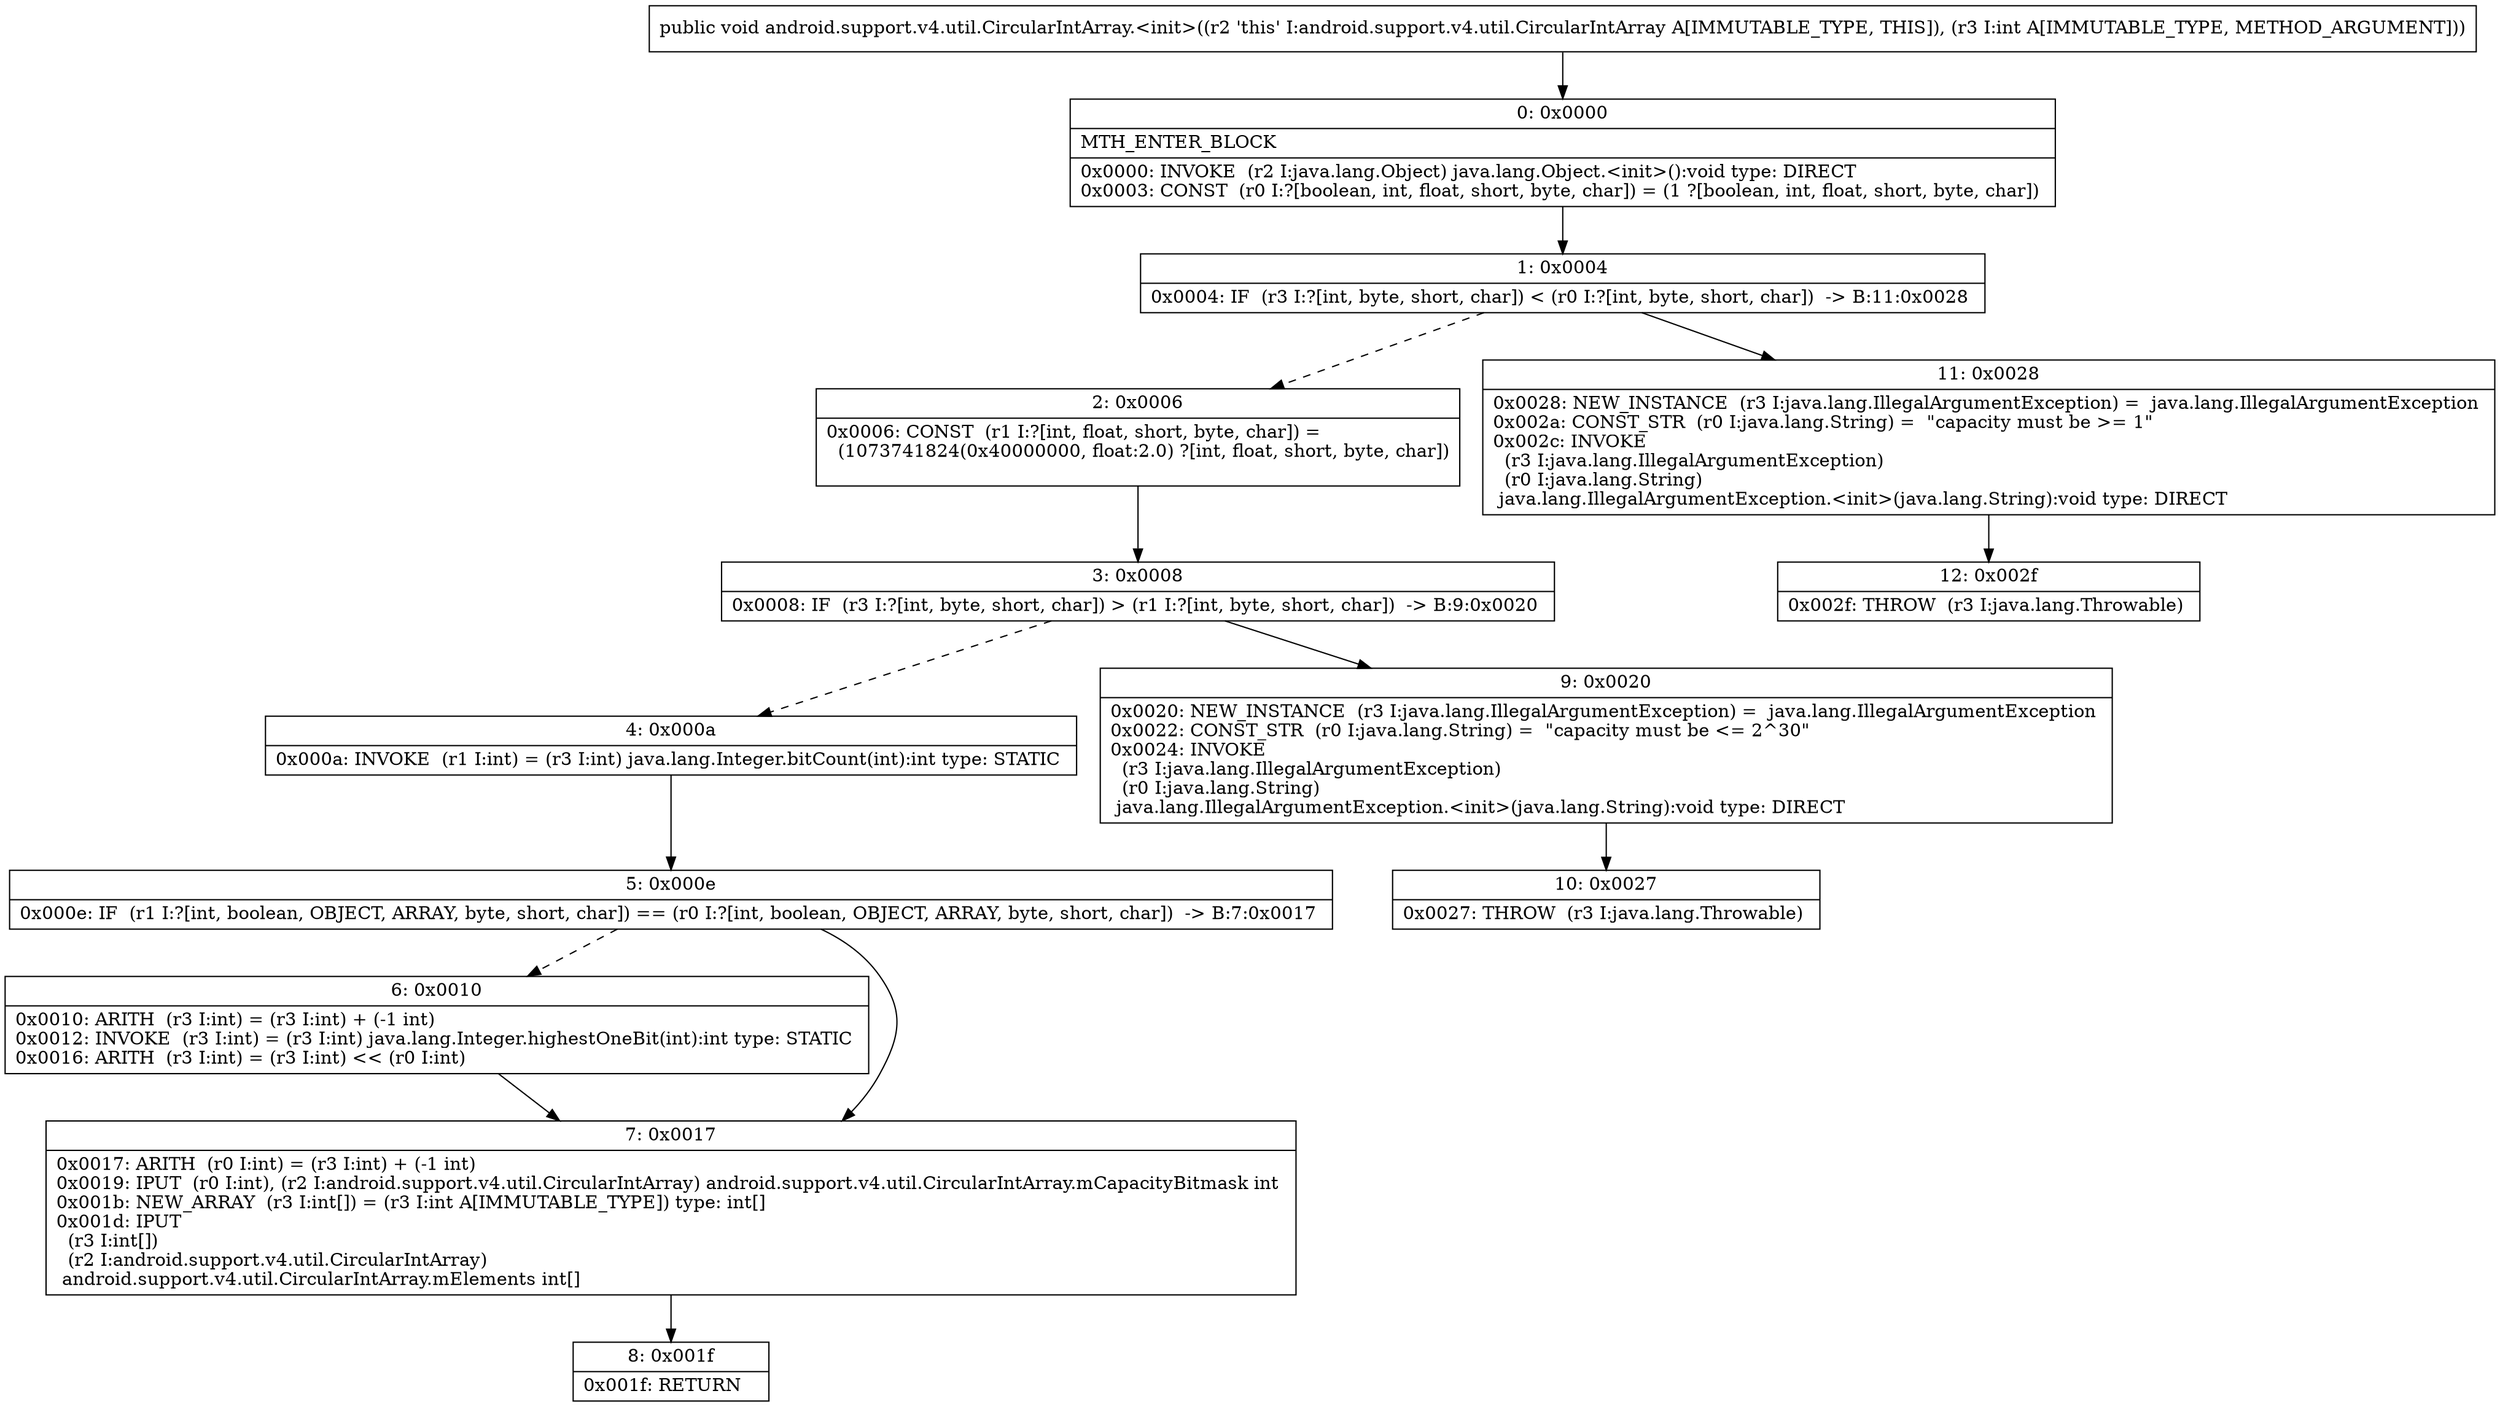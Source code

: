 digraph "CFG forandroid.support.v4.util.CircularIntArray.\<init\>(I)V" {
Node_0 [shape=record,label="{0\:\ 0x0000|MTH_ENTER_BLOCK\l|0x0000: INVOKE  (r2 I:java.lang.Object) java.lang.Object.\<init\>():void type: DIRECT \l0x0003: CONST  (r0 I:?[boolean, int, float, short, byte, char]) = (1 ?[boolean, int, float, short, byte, char]) \l}"];
Node_1 [shape=record,label="{1\:\ 0x0004|0x0004: IF  (r3 I:?[int, byte, short, char]) \< (r0 I:?[int, byte, short, char])  \-\> B:11:0x0028 \l}"];
Node_2 [shape=record,label="{2\:\ 0x0006|0x0006: CONST  (r1 I:?[int, float, short, byte, char]) = \l  (1073741824(0x40000000, float:2.0) ?[int, float, short, byte, char])\l \l}"];
Node_3 [shape=record,label="{3\:\ 0x0008|0x0008: IF  (r3 I:?[int, byte, short, char]) \> (r1 I:?[int, byte, short, char])  \-\> B:9:0x0020 \l}"];
Node_4 [shape=record,label="{4\:\ 0x000a|0x000a: INVOKE  (r1 I:int) = (r3 I:int) java.lang.Integer.bitCount(int):int type: STATIC \l}"];
Node_5 [shape=record,label="{5\:\ 0x000e|0x000e: IF  (r1 I:?[int, boolean, OBJECT, ARRAY, byte, short, char]) == (r0 I:?[int, boolean, OBJECT, ARRAY, byte, short, char])  \-\> B:7:0x0017 \l}"];
Node_6 [shape=record,label="{6\:\ 0x0010|0x0010: ARITH  (r3 I:int) = (r3 I:int) + (\-1 int) \l0x0012: INVOKE  (r3 I:int) = (r3 I:int) java.lang.Integer.highestOneBit(int):int type: STATIC \l0x0016: ARITH  (r3 I:int) = (r3 I:int) \<\< (r0 I:int) \l}"];
Node_7 [shape=record,label="{7\:\ 0x0017|0x0017: ARITH  (r0 I:int) = (r3 I:int) + (\-1 int) \l0x0019: IPUT  (r0 I:int), (r2 I:android.support.v4.util.CircularIntArray) android.support.v4.util.CircularIntArray.mCapacityBitmask int \l0x001b: NEW_ARRAY  (r3 I:int[]) = (r3 I:int A[IMMUTABLE_TYPE]) type: int[] \l0x001d: IPUT  \l  (r3 I:int[])\l  (r2 I:android.support.v4.util.CircularIntArray)\l android.support.v4.util.CircularIntArray.mElements int[] \l}"];
Node_8 [shape=record,label="{8\:\ 0x001f|0x001f: RETURN   \l}"];
Node_9 [shape=record,label="{9\:\ 0x0020|0x0020: NEW_INSTANCE  (r3 I:java.lang.IllegalArgumentException) =  java.lang.IllegalArgumentException \l0x0022: CONST_STR  (r0 I:java.lang.String) =  \"capacity must be \<= 2^30\" \l0x0024: INVOKE  \l  (r3 I:java.lang.IllegalArgumentException)\l  (r0 I:java.lang.String)\l java.lang.IllegalArgumentException.\<init\>(java.lang.String):void type: DIRECT \l}"];
Node_10 [shape=record,label="{10\:\ 0x0027|0x0027: THROW  (r3 I:java.lang.Throwable) \l}"];
Node_11 [shape=record,label="{11\:\ 0x0028|0x0028: NEW_INSTANCE  (r3 I:java.lang.IllegalArgumentException) =  java.lang.IllegalArgumentException \l0x002a: CONST_STR  (r0 I:java.lang.String) =  \"capacity must be \>= 1\" \l0x002c: INVOKE  \l  (r3 I:java.lang.IllegalArgumentException)\l  (r0 I:java.lang.String)\l java.lang.IllegalArgumentException.\<init\>(java.lang.String):void type: DIRECT \l}"];
Node_12 [shape=record,label="{12\:\ 0x002f|0x002f: THROW  (r3 I:java.lang.Throwable) \l}"];
MethodNode[shape=record,label="{public void android.support.v4.util.CircularIntArray.\<init\>((r2 'this' I:android.support.v4.util.CircularIntArray A[IMMUTABLE_TYPE, THIS]), (r3 I:int A[IMMUTABLE_TYPE, METHOD_ARGUMENT])) }"];
MethodNode -> Node_0;
Node_0 -> Node_1;
Node_1 -> Node_2[style=dashed];
Node_1 -> Node_11;
Node_2 -> Node_3;
Node_3 -> Node_4[style=dashed];
Node_3 -> Node_9;
Node_4 -> Node_5;
Node_5 -> Node_6[style=dashed];
Node_5 -> Node_7;
Node_6 -> Node_7;
Node_7 -> Node_8;
Node_9 -> Node_10;
Node_11 -> Node_12;
}

